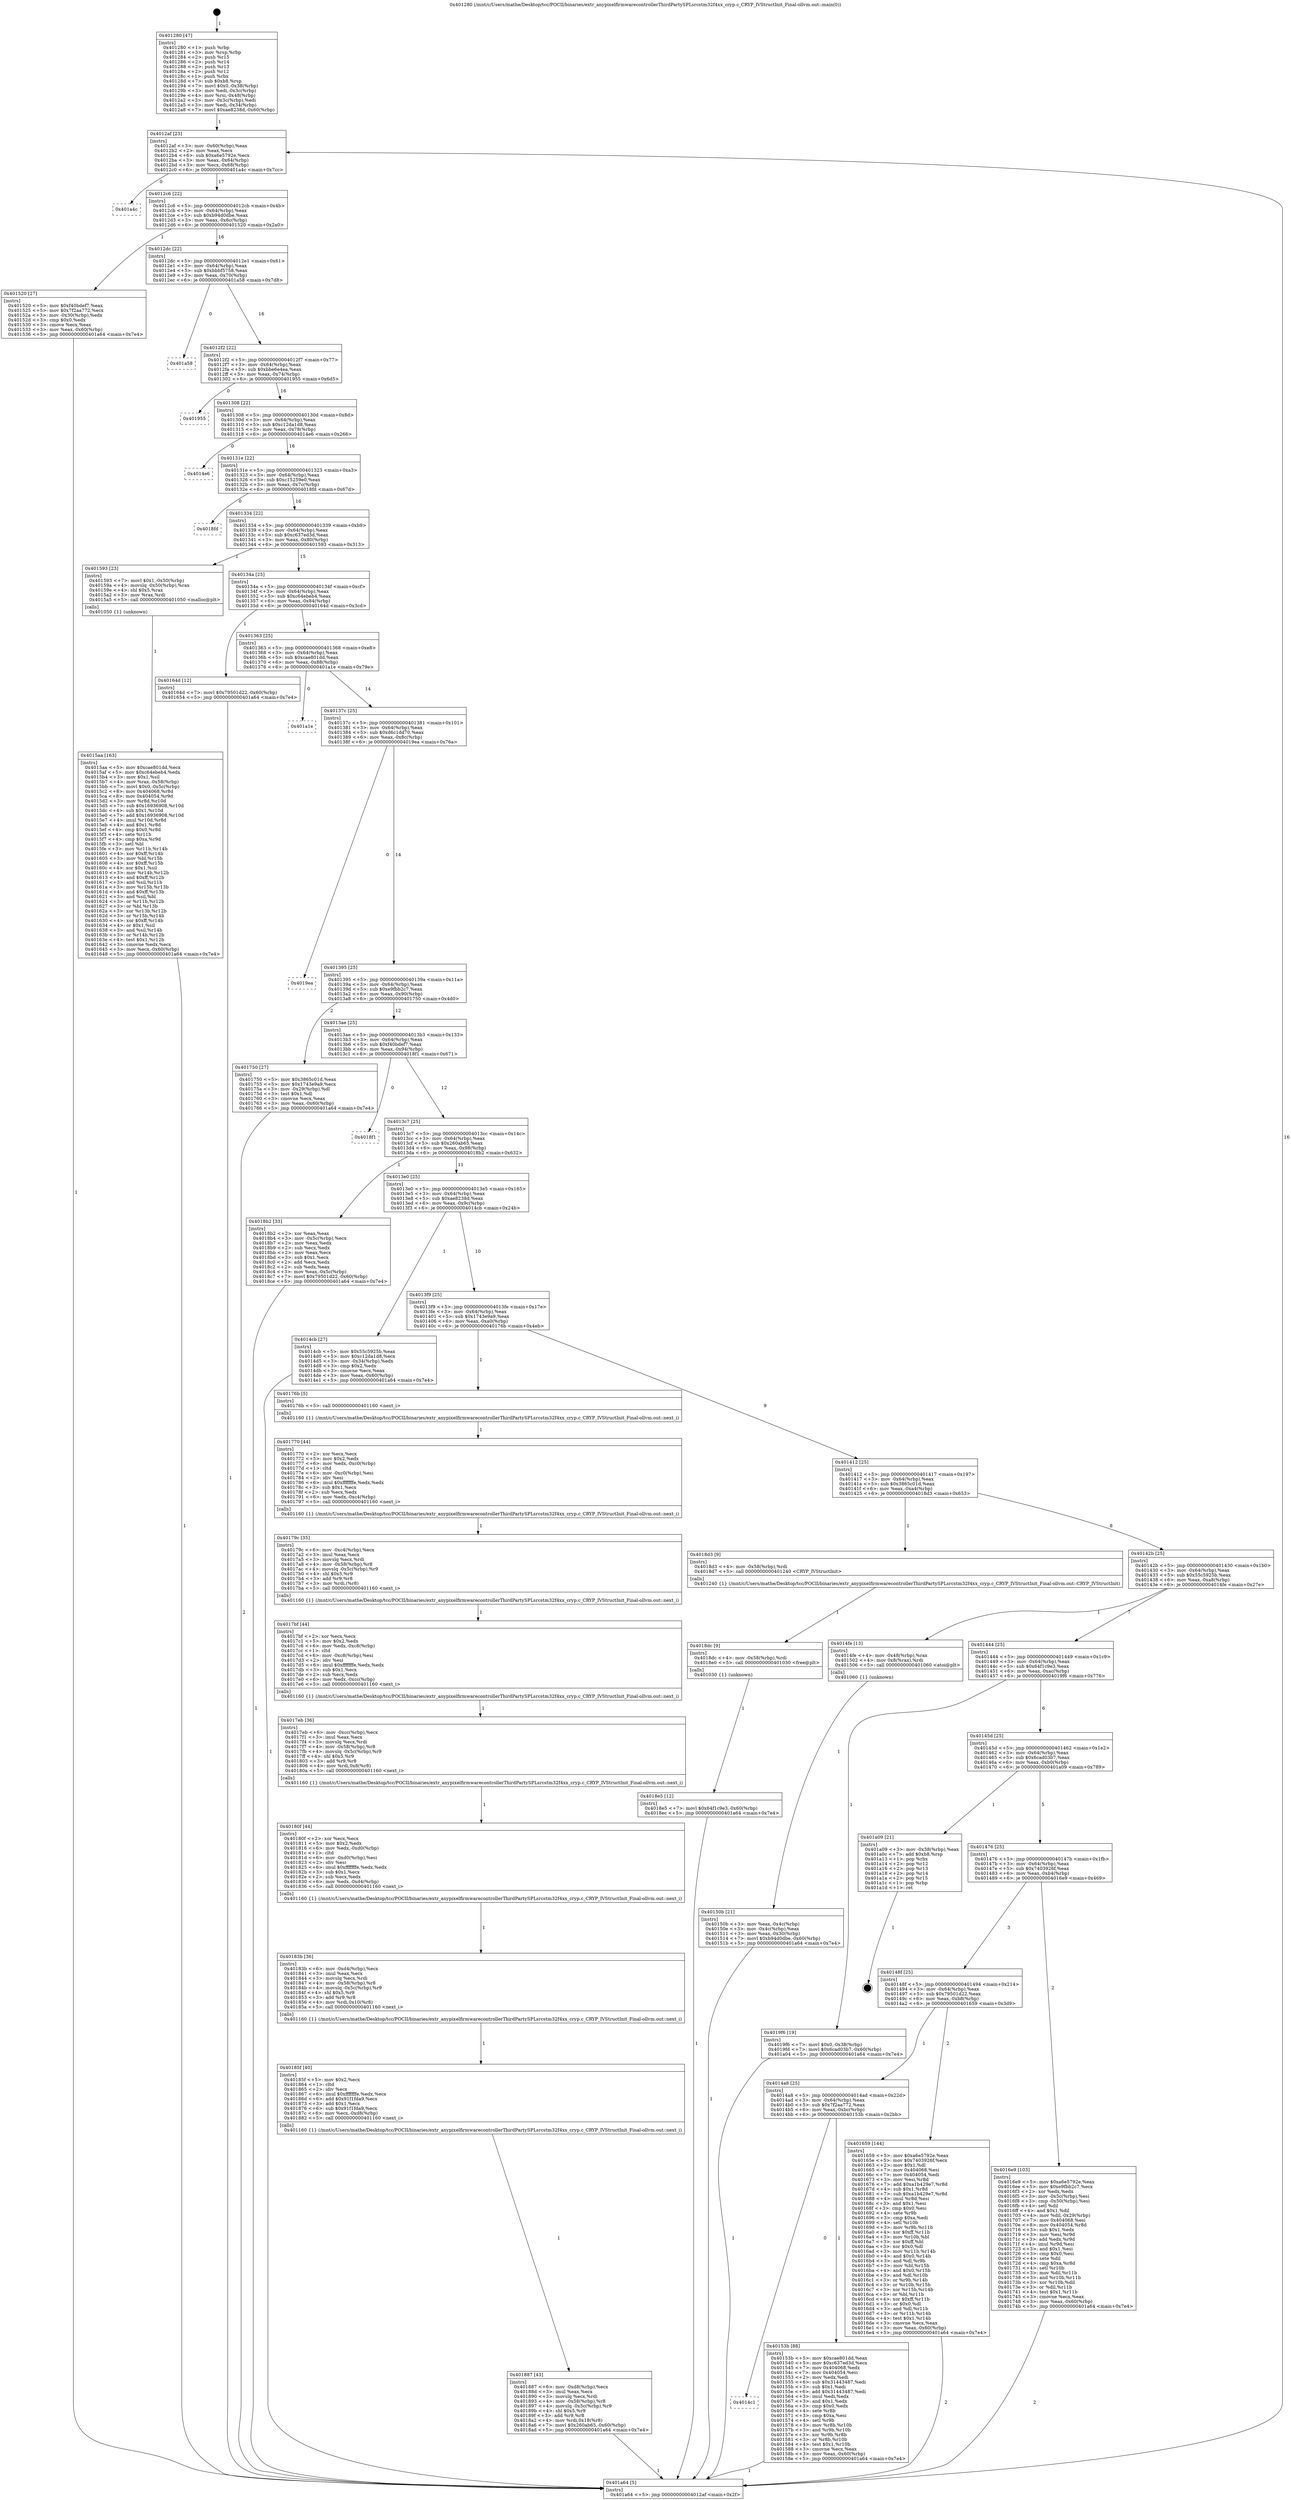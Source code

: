 digraph "0x401280" {
  label = "0x401280 (/mnt/c/Users/mathe/Desktop/tcc/POCII/binaries/extr_anypixelfirmwarecontrollerThirdPartySPLsrcstm32f4xx_cryp.c_CRYP_IVStructInit_Final-ollvm.out::main(0))"
  labelloc = "t"
  node[shape=record]

  Entry [label="",width=0.3,height=0.3,shape=circle,fillcolor=black,style=filled]
  "0x4012af" [label="{
     0x4012af [23]\l
     | [instrs]\l
     &nbsp;&nbsp;0x4012af \<+3\>: mov -0x60(%rbp),%eax\l
     &nbsp;&nbsp;0x4012b2 \<+2\>: mov %eax,%ecx\l
     &nbsp;&nbsp;0x4012b4 \<+6\>: sub $0xa6e5792e,%ecx\l
     &nbsp;&nbsp;0x4012ba \<+3\>: mov %eax,-0x64(%rbp)\l
     &nbsp;&nbsp;0x4012bd \<+3\>: mov %ecx,-0x68(%rbp)\l
     &nbsp;&nbsp;0x4012c0 \<+6\>: je 0000000000401a4c \<main+0x7cc\>\l
  }"]
  "0x401a4c" [label="{
     0x401a4c\l
  }", style=dashed]
  "0x4012c6" [label="{
     0x4012c6 [22]\l
     | [instrs]\l
     &nbsp;&nbsp;0x4012c6 \<+5\>: jmp 00000000004012cb \<main+0x4b\>\l
     &nbsp;&nbsp;0x4012cb \<+3\>: mov -0x64(%rbp),%eax\l
     &nbsp;&nbsp;0x4012ce \<+5\>: sub $0xb94d0dbe,%eax\l
     &nbsp;&nbsp;0x4012d3 \<+3\>: mov %eax,-0x6c(%rbp)\l
     &nbsp;&nbsp;0x4012d6 \<+6\>: je 0000000000401520 \<main+0x2a0\>\l
  }"]
  Exit [label="",width=0.3,height=0.3,shape=circle,fillcolor=black,style=filled,peripheries=2]
  "0x401520" [label="{
     0x401520 [27]\l
     | [instrs]\l
     &nbsp;&nbsp;0x401520 \<+5\>: mov $0xf40bdef7,%eax\l
     &nbsp;&nbsp;0x401525 \<+5\>: mov $0x7f2aa772,%ecx\l
     &nbsp;&nbsp;0x40152a \<+3\>: mov -0x30(%rbp),%edx\l
     &nbsp;&nbsp;0x40152d \<+3\>: cmp $0x0,%edx\l
     &nbsp;&nbsp;0x401530 \<+3\>: cmove %ecx,%eax\l
     &nbsp;&nbsp;0x401533 \<+3\>: mov %eax,-0x60(%rbp)\l
     &nbsp;&nbsp;0x401536 \<+5\>: jmp 0000000000401a64 \<main+0x7e4\>\l
  }"]
  "0x4012dc" [label="{
     0x4012dc [22]\l
     | [instrs]\l
     &nbsp;&nbsp;0x4012dc \<+5\>: jmp 00000000004012e1 \<main+0x61\>\l
     &nbsp;&nbsp;0x4012e1 \<+3\>: mov -0x64(%rbp),%eax\l
     &nbsp;&nbsp;0x4012e4 \<+5\>: sub $0xbbbf5758,%eax\l
     &nbsp;&nbsp;0x4012e9 \<+3\>: mov %eax,-0x70(%rbp)\l
     &nbsp;&nbsp;0x4012ec \<+6\>: je 0000000000401a58 \<main+0x7d8\>\l
  }"]
  "0x4018e5" [label="{
     0x4018e5 [12]\l
     | [instrs]\l
     &nbsp;&nbsp;0x4018e5 \<+7\>: movl $0x64f1c9e3,-0x60(%rbp)\l
     &nbsp;&nbsp;0x4018ec \<+5\>: jmp 0000000000401a64 \<main+0x7e4\>\l
  }"]
  "0x401a58" [label="{
     0x401a58\l
  }", style=dashed]
  "0x4012f2" [label="{
     0x4012f2 [22]\l
     | [instrs]\l
     &nbsp;&nbsp;0x4012f2 \<+5\>: jmp 00000000004012f7 \<main+0x77\>\l
     &nbsp;&nbsp;0x4012f7 \<+3\>: mov -0x64(%rbp),%eax\l
     &nbsp;&nbsp;0x4012fa \<+5\>: sub $0xbbe6e4ea,%eax\l
     &nbsp;&nbsp;0x4012ff \<+3\>: mov %eax,-0x74(%rbp)\l
     &nbsp;&nbsp;0x401302 \<+6\>: je 0000000000401955 \<main+0x6d5\>\l
  }"]
  "0x4018dc" [label="{
     0x4018dc [9]\l
     | [instrs]\l
     &nbsp;&nbsp;0x4018dc \<+4\>: mov -0x58(%rbp),%rdi\l
     &nbsp;&nbsp;0x4018e0 \<+5\>: call 0000000000401030 \<free@plt\>\l
     | [calls]\l
     &nbsp;&nbsp;0x401030 \{1\} (unknown)\l
  }"]
  "0x401955" [label="{
     0x401955\l
  }", style=dashed]
  "0x401308" [label="{
     0x401308 [22]\l
     | [instrs]\l
     &nbsp;&nbsp;0x401308 \<+5\>: jmp 000000000040130d \<main+0x8d\>\l
     &nbsp;&nbsp;0x40130d \<+3\>: mov -0x64(%rbp),%eax\l
     &nbsp;&nbsp;0x401310 \<+5\>: sub $0xc12da1d8,%eax\l
     &nbsp;&nbsp;0x401315 \<+3\>: mov %eax,-0x78(%rbp)\l
     &nbsp;&nbsp;0x401318 \<+6\>: je 00000000004014e6 \<main+0x266\>\l
  }"]
  "0x401887" [label="{
     0x401887 [43]\l
     | [instrs]\l
     &nbsp;&nbsp;0x401887 \<+6\>: mov -0xd8(%rbp),%ecx\l
     &nbsp;&nbsp;0x40188d \<+3\>: imul %eax,%ecx\l
     &nbsp;&nbsp;0x401890 \<+3\>: movslq %ecx,%rdi\l
     &nbsp;&nbsp;0x401893 \<+4\>: mov -0x58(%rbp),%r8\l
     &nbsp;&nbsp;0x401897 \<+4\>: movslq -0x5c(%rbp),%r9\l
     &nbsp;&nbsp;0x40189b \<+4\>: shl $0x5,%r9\l
     &nbsp;&nbsp;0x40189f \<+3\>: add %r9,%r8\l
     &nbsp;&nbsp;0x4018a2 \<+4\>: mov %rdi,0x18(%r8)\l
     &nbsp;&nbsp;0x4018a6 \<+7\>: movl $0x260ab65,-0x60(%rbp)\l
     &nbsp;&nbsp;0x4018ad \<+5\>: jmp 0000000000401a64 \<main+0x7e4\>\l
  }"]
  "0x4014e6" [label="{
     0x4014e6\l
  }", style=dashed]
  "0x40131e" [label="{
     0x40131e [22]\l
     | [instrs]\l
     &nbsp;&nbsp;0x40131e \<+5\>: jmp 0000000000401323 \<main+0xa3\>\l
     &nbsp;&nbsp;0x401323 \<+3\>: mov -0x64(%rbp),%eax\l
     &nbsp;&nbsp;0x401326 \<+5\>: sub $0xc15259e0,%eax\l
     &nbsp;&nbsp;0x40132b \<+3\>: mov %eax,-0x7c(%rbp)\l
     &nbsp;&nbsp;0x40132e \<+6\>: je 00000000004018fd \<main+0x67d\>\l
  }"]
  "0x40185f" [label="{
     0x40185f [40]\l
     | [instrs]\l
     &nbsp;&nbsp;0x40185f \<+5\>: mov $0x2,%ecx\l
     &nbsp;&nbsp;0x401864 \<+1\>: cltd\l
     &nbsp;&nbsp;0x401865 \<+2\>: idiv %ecx\l
     &nbsp;&nbsp;0x401867 \<+6\>: imul $0xfffffffe,%edx,%ecx\l
     &nbsp;&nbsp;0x40186d \<+6\>: add $0x91f1fda9,%ecx\l
     &nbsp;&nbsp;0x401873 \<+3\>: add $0x1,%ecx\l
     &nbsp;&nbsp;0x401876 \<+6\>: sub $0x91f1fda9,%ecx\l
     &nbsp;&nbsp;0x40187c \<+6\>: mov %ecx,-0xd8(%rbp)\l
     &nbsp;&nbsp;0x401882 \<+5\>: call 0000000000401160 \<next_i\>\l
     | [calls]\l
     &nbsp;&nbsp;0x401160 \{1\} (/mnt/c/Users/mathe/Desktop/tcc/POCII/binaries/extr_anypixelfirmwarecontrollerThirdPartySPLsrcstm32f4xx_cryp.c_CRYP_IVStructInit_Final-ollvm.out::next_i)\l
  }"]
  "0x4018fd" [label="{
     0x4018fd\l
  }", style=dashed]
  "0x401334" [label="{
     0x401334 [22]\l
     | [instrs]\l
     &nbsp;&nbsp;0x401334 \<+5\>: jmp 0000000000401339 \<main+0xb9\>\l
     &nbsp;&nbsp;0x401339 \<+3\>: mov -0x64(%rbp),%eax\l
     &nbsp;&nbsp;0x40133c \<+5\>: sub $0xc637ed3d,%eax\l
     &nbsp;&nbsp;0x401341 \<+3\>: mov %eax,-0x80(%rbp)\l
     &nbsp;&nbsp;0x401344 \<+6\>: je 0000000000401593 \<main+0x313\>\l
  }"]
  "0x40183b" [label="{
     0x40183b [36]\l
     | [instrs]\l
     &nbsp;&nbsp;0x40183b \<+6\>: mov -0xd4(%rbp),%ecx\l
     &nbsp;&nbsp;0x401841 \<+3\>: imul %eax,%ecx\l
     &nbsp;&nbsp;0x401844 \<+3\>: movslq %ecx,%rdi\l
     &nbsp;&nbsp;0x401847 \<+4\>: mov -0x58(%rbp),%r8\l
     &nbsp;&nbsp;0x40184b \<+4\>: movslq -0x5c(%rbp),%r9\l
     &nbsp;&nbsp;0x40184f \<+4\>: shl $0x5,%r9\l
     &nbsp;&nbsp;0x401853 \<+3\>: add %r9,%r8\l
     &nbsp;&nbsp;0x401856 \<+4\>: mov %rdi,0x10(%r8)\l
     &nbsp;&nbsp;0x40185a \<+5\>: call 0000000000401160 \<next_i\>\l
     | [calls]\l
     &nbsp;&nbsp;0x401160 \{1\} (/mnt/c/Users/mathe/Desktop/tcc/POCII/binaries/extr_anypixelfirmwarecontrollerThirdPartySPLsrcstm32f4xx_cryp.c_CRYP_IVStructInit_Final-ollvm.out::next_i)\l
  }"]
  "0x401593" [label="{
     0x401593 [23]\l
     | [instrs]\l
     &nbsp;&nbsp;0x401593 \<+7\>: movl $0x1,-0x50(%rbp)\l
     &nbsp;&nbsp;0x40159a \<+4\>: movslq -0x50(%rbp),%rax\l
     &nbsp;&nbsp;0x40159e \<+4\>: shl $0x5,%rax\l
     &nbsp;&nbsp;0x4015a2 \<+3\>: mov %rax,%rdi\l
     &nbsp;&nbsp;0x4015a5 \<+5\>: call 0000000000401050 \<malloc@plt\>\l
     | [calls]\l
     &nbsp;&nbsp;0x401050 \{1\} (unknown)\l
  }"]
  "0x40134a" [label="{
     0x40134a [25]\l
     | [instrs]\l
     &nbsp;&nbsp;0x40134a \<+5\>: jmp 000000000040134f \<main+0xcf\>\l
     &nbsp;&nbsp;0x40134f \<+3\>: mov -0x64(%rbp),%eax\l
     &nbsp;&nbsp;0x401352 \<+5\>: sub $0xc64ebeb4,%eax\l
     &nbsp;&nbsp;0x401357 \<+6\>: mov %eax,-0x84(%rbp)\l
     &nbsp;&nbsp;0x40135d \<+6\>: je 000000000040164d \<main+0x3cd\>\l
  }"]
  "0x40180f" [label="{
     0x40180f [44]\l
     | [instrs]\l
     &nbsp;&nbsp;0x40180f \<+2\>: xor %ecx,%ecx\l
     &nbsp;&nbsp;0x401811 \<+5\>: mov $0x2,%edx\l
     &nbsp;&nbsp;0x401816 \<+6\>: mov %edx,-0xd0(%rbp)\l
     &nbsp;&nbsp;0x40181c \<+1\>: cltd\l
     &nbsp;&nbsp;0x40181d \<+6\>: mov -0xd0(%rbp),%esi\l
     &nbsp;&nbsp;0x401823 \<+2\>: idiv %esi\l
     &nbsp;&nbsp;0x401825 \<+6\>: imul $0xfffffffe,%edx,%edx\l
     &nbsp;&nbsp;0x40182b \<+3\>: sub $0x1,%ecx\l
     &nbsp;&nbsp;0x40182e \<+2\>: sub %ecx,%edx\l
     &nbsp;&nbsp;0x401830 \<+6\>: mov %edx,-0xd4(%rbp)\l
     &nbsp;&nbsp;0x401836 \<+5\>: call 0000000000401160 \<next_i\>\l
     | [calls]\l
     &nbsp;&nbsp;0x401160 \{1\} (/mnt/c/Users/mathe/Desktop/tcc/POCII/binaries/extr_anypixelfirmwarecontrollerThirdPartySPLsrcstm32f4xx_cryp.c_CRYP_IVStructInit_Final-ollvm.out::next_i)\l
  }"]
  "0x40164d" [label="{
     0x40164d [12]\l
     | [instrs]\l
     &nbsp;&nbsp;0x40164d \<+7\>: movl $0x79501d22,-0x60(%rbp)\l
     &nbsp;&nbsp;0x401654 \<+5\>: jmp 0000000000401a64 \<main+0x7e4\>\l
  }"]
  "0x401363" [label="{
     0x401363 [25]\l
     | [instrs]\l
     &nbsp;&nbsp;0x401363 \<+5\>: jmp 0000000000401368 \<main+0xe8\>\l
     &nbsp;&nbsp;0x401368 \<+3\>: mov -0x64(%rbp),%eax\l
     &nbsp;&nbsp;0x40136b \<+5\>: sub $0xcae801dd,%eax\l
     &nbsp;&nbsp;0x401370 \<+6\>: mov %eax,-0x88(%rbp)\l
     &nbsp;&nbsp;0x401376 \<+6\>: je 0000000000401a1e \<main+0x79e\>\l
  }"]
  "0x4017eb" [label="{
     0x4017eb [36]\l
     | [instrs]\l
     &nbsp;&nbsp;0x4017eb \<+6\>: mov -0xcc(%rbp),%ecx\l
     &nbsp;&nbsp;0x4017f1 \<+3\>: imul %eax,%ecx\l
     &nbsp;&nbsp;0x4017f4 \<+3\>: movslq %ecx,%rdi\l
     &nbsp;&nbsp;0x4017f7 \<+4\>: mov -0x58(%rbp),%r8\l
     &nbsp;&nbsp;0x4017fb \<+4\>: movslq -0x5c(%rbp),%r9\l
     &nbsp;&nbsp;0x4017ff \<+4\>: shl $0x5,%r9\l
     &nbsp;&nbsp;0x401803 \<+3\>: add %r9,%r8\l
     &nbsp;&nbsp;0x401806 \<+4\>: mov %rdi,0x8(%r8)\l
     &nbsp;&nbsp;0x40180a \<+5\>: call 0000000000401160 \<next_i\>\l
     | [calls]\l
     &nbsp;&nbsp;0x401160 \{1\} (/mnt/c/Users/mathe/Desktop/tcc/POCII/binaries/extr_anypixelfirmwarecontrollerThirdPartySPLsrcstm32f4xx_cryp.c_CRYP_IVStructInit_Final-ollvm.out::next_i)\l
  }"]
  "0x401a1e" [label="{
     0x401a1e\l
  }", style=dashed]
  "0x40137c" [label="{
     0x40137c [25]\l
     | [instrs]\l
     &nbsp;&nbsp;0x40137c \<+5\>: jmp 0000000000401381 \<main+0x101\>\l
     &nbsp;&nbsp;0x401381 \<+3\>: mov -0x64(%rbp),%eax\l
     &nbsp;&nbsp;0x401384 \<+5\>: sub $0xd6c1dd70,%eax\l
     &nbsp;&nbsp;0x401389 \<+6\>: mov %eax,-0x8c(%rbp)\l
     &nbsp;&nbsp;0x40138f \<+6\>: je 00000000004019ea \<main+0x76a\>\l
  }"]
  "0x4017bf" [label="{
     0x4017bf [44]\l
     | [instrs]\l
     &nbsp;&nbsp;0x4017bf \<+2\>: xor %ecx,%ecx\l
     &nbsp;&nbsp;0x4017c1 \<+5\>: mov $0x2,%edx\l
     &nbsp;&nbsp;0x4017c6 \<+6\>: mov %edx,-0xc8(%rbp)\l
     &nbsp;&nbsp;0x4017cc \<+1\>: cltd\l
     &nbsp;&nbsp;0x4017cd \<+6\>: mov -0xc8(%rbp),%esi\l
     &nbsp;&nbsp;0x4017d3 \<+2\>: idiv %esi\l
     &nbsp;&nbsp;0x4017d5 \<+6\>: imul $0xfffffffe,%edx,%edx\l
     &nbsp;&nbsp;0x4017db \<+3\>: sub $0x1,%ecx\l
     &nbsp;&nbsp;0x4017de \<+2\>: sub %ecx,%edx\l
     &nbsp;&nbsp;0x4017e0 \<+6\>: mov %edx,-0xcc(%rbp)\l
     &nbsp;&nbsp;0x4017e6 \<+5\>: call 0000000000401160 \<next_i\>\l
     | [calls]\l
     &nbsp;&nbsp;0x401160 \{1\} (/mnt/c/Users/mathe/Desktop/tcc/POCII/binaries/extr_anypixelfirmwarecontrollerThirdPartySPLsrcstm32f4xx_cryp.c_CRYP_IVStructInit_Final-ollvm.out::next_i)\l
  }"]
  "0x4019ea" [label="{
     0x4019ea\l
  }", style=dashed]
  "0x401395" [label="{
     0x401395 [25]\l
     | [instrs]\l
     &nbsp;&nbsp;0x401395 \<+5\>: jmp 000000000040139a \<main+0x11a\>\l
     &nbsp;&nbsp;0x40139a \<+3\>: mov -0x64(%rbp),%eax\l
     &nbsp;&nbsp;0x40139d \<+5\>: sub $0xe9fbb2c7,%eax\l
     &nbsp;&nbsp;0x4013a2 \<+6\>: mov %eax,-0x90(%rbp)\l
     &nbsp;&nbsp;0x4013a8 \<+6\>: je 0000000000401750 \<main+0x4d0\>\l
  }"]
  "0x40179c" [label="{
     0x40179c [35]\l
     | [instrs]\l
     &nbsp;&nbsp;0x40179c \<+6\>: mov -0xc4(%rbp),%ecx\l
     &nbsp;&nbsp;0x4017a2 \<+3\>: imul %eax,%ecx\l
     &nbsp;&nbsp;0x4017a5 \<+3\>: movslq %ecx,%rdi\l
     &nbsp;&nbsp;0x4017a8 \<+4\>: mov -0x58(%rbp),%r8\l
     &nbsp;&nbsp;0x4017ac \<+4\>: movslq -0x5c(%rbp),%r9\l
     &nbsp;&nbsp;0x4017b0 \<+4\>: shl $0x5,%r9\l
     &nbsp;&nbsp;0x4017b4 \<+3\>: add %r9,%r8\l
     &nbsp;&nbsp;0x4017b7 \<+3\>: mov %rdi,(%r8)\l
     &nbsp;&nbsp;0x4017ba \<+5\>: call 0000000000401160 \<next_i\>\l
     | [calls]\l
     &nbsp;&nbsp;0x401160 \{1\} (/mnt/c/Users/mathe/Desktop/tcc/POCII/binaries/extr_anypixelfirmwarecontrollerThirdPartySPLsrcstm32f4xx_cryp.c_CRYP_IVStructInit_Final-ollvm.out::next_i)\l
  }"]
  "0x401750" [label="{
     0x401750 [27]\l
     | [instrs]\l
     &nbsp;&nbsp;0x401750 \<+5\>: mov $0x3865c01d,%eax\l
     &nbsp;&nbsp;0x401755 \<+5\>: mov $0x1743e9a9,%ecx\l
     &nbsp;&nbsp;0x40175a \<+3\>: mov -0x29(%rbp),%dl\l
     &nbsp;&nbsp;0x40175d \<+3\>: test $0x1,%dl\l
     &nbsp;&nbsp;0x401760 \<+3\>: cmovne %ecx,%eax\l
     &nbsp;&nbsp;0x401763 \<+3\>: mov %eax,-0x60(%rbp)\l
     &nbsp;&nbsp;0x401766 \<+5\>: jmp 0000000000401a64 \<main+0x7e4\>\l
  }"]
  "0x4013ae" [label="{
     0x4013ae [25]\l
     | [instrs]\l
     &nbsp;&nbsp;0x4013ae \<+5\>: jmp 00000000004013b3 \<main+0x133\>\l
     &nbsp;&nbsp;0x4013b3 \<+3\>: mov -0x64(%rbp),%eax\l
     &nbsp;&nbsp;0x4013b6 \<+5\>: sub $0xf40bdef7,%eax\l
     &nbsp;&nbsp;0x4013bb \<+6\>: mov %eax,-0x94(%rbp)\l
     &nbsp;&nbsp;0x4013c1 \<+6\>: je 00000000004018f1 \<main+0x671\>\l
  }"]
  "0x401770" [label="{
     0x401770 [44]\l
     | [instrs]\l
     &nbsp;&nbsp;0x401770 \<+2\>: xor %ecx,%ecx\l
     &nbsp;&nbsp;0x401772 \<+5\>: mov $0x2,%edx\l
     &nbsp;&nbsp;0x401777 \<+6\>: mov %edx,-0xc0(%rbp)\l
     &nbsp;&nbsp;0x40177d \<+1\>: cltd\l
     &nbsp;&nbsp;0x40177e \<+6\>: mov -0xc0(%rbp),%esi\l
     &nbsp;&nbsp;0x401784 \<+2\>: idiv %esi\l
     &nbsp;&nbsp;0x401786 \<+6\>: imul $0xfffffffe,%edx,%edx\l
     &nbsp;&nbsp;0x40178c \<+3\>: sub $0x1,%ecx\l
     &nbsp;&nbsp;0x40178f \<+2\>: sub %ecx,%edx\l
     &nbsp;&nbsp;0x401791 \<+6\>: mov %edx,-0xc4(%rbp)\l
     &nbsp;&nbsp;0x401797 \<+5\>: call 0000000000401160 \<next_i\>\l
     | [calls]\l
     &nbsp;&nbsp;0x401160 \{1\} (/mnt/c/Users/mathe/Desktop/tcc/POCII/binaries/extr_anypixelfirmwarecontrollerThirdPartySPLsrcstm32f4xx_cryp.c_CRYP_IVStructInit_Final-ollvm.out::next_i)\l
  }"]
  "0x4018f1" [label="{
     0x4018f1\l
  }", style=dashed]
  "0x4013c7" [label="{
     0x4013c7 [25]\l
     | [instrs]\l
     &nbsp;&nbsp;0x4013c7 \<+5\>: jmp 00000000004013cc \<main+0x14c\>\l
     &nbsp;&nbsp;0x4013cc \<+3\>: mov -0x64(%rbp),%eax\l
     &nbsp;&nbsp;0x4013cf \<+5\>: sub $0x260ab65,%eax\l
     &nbsp;&nbsp;0x4013d4 \<+6\>: mov %eax,-0x98(%rbp)\l
     &nbsp;&nbsp;0x4013da \<+6\>: je 00000000004018b2 \<main+0x632\>\l
  }"]
  "0x4015aa" [label="{
     0x4015aa [163]\l
     | [instrs]\l
     &nbsp;&nbsp;0x4015aa \<+5\>: mov $0xcae801dd,%ecx\l
     &nbsp;&nbsp;0x4015af \<+5\>: mov $0xc64ebeb4,%edx\l
     &nbsp;&nbsp;0x4015b4 \<+3\>: mov $0x1,%sil\l
     &nbsp;&nbsp;0x4015b7 \<+4\>: mov %rax,-0x58(%rbp)\l
     &nbsp;&nbsp;0x4015bb \<+7\>: movl $0x0,-0x5c(%rbp)\l
     &nbsp;&nbsp;0x4015c2 \<+8\>: mov 0x404068,%r8d\l
     &nbsp;&nbsp;0x4015ca \<+8\>: mov 0x404054,%r9d\l
     &nbsp;&nbsp;0x4015d2 \<+3\>: mov %r8d,%r10d\l
     &nbsp;&nbsp;0x4015d5 \<+7\>: sub $0x16936908,%r10d\l
     &nbsp;&nbsp;0x4015dc \<+4\>: sub $0x1,%r10d\l
     &nbsp;&nbsp;0x4015e0 \<+7\>: add $0x16936908,%r10d\l
     &nbsp;&nbsp;0x4015e7 \<+4\>: imul %r10d,%r8d\l
     &nbsp;&nbsp;0x4015eb \<+4\>: and $0x1,%r8d\l
     &nbsp;&nbsp;0x4015ef \<+4\>: cmp $0x0,%r8d\l
     &nbsp;&nbsp;0x4015f3 \<+4\>: sete %r11b\l
     &nbsp;&nbsp;0x4015f7 \<+4\>: cmp $0xa,%r9d\l
     &nbsp;&nbsp;0x4015fb \<+3\>: setl %bl\l
     &nbsp;&nbsp;0x4015fe \<+3\>: mov %r11b,%r14b\l
     &nbsp;&nbsp;0x401601 \<+4\>: xor $0xff,%r14b\l
     &nbsp;&nbsp;0x401605 \<+3\>: mov %bl,%r15b\l
     &nbsp;&nbsp;0x401608 \<+4\>: xor $0xff,%r15b\l
     &nbsp;&nbsp;0x40160c \<+4\>: xor $0x1,%sil\l
     &nbsp;&nbsp;0x401610 \<+3\>: mov %r14b,%r12b\l
     &nbsp;&nbsp;0x401613 \<+4\>: and $0xff,%r12b\l
     &nbsp;&nbsp;0x401617 \<+3\>: and %sil,%r11b\l
     &nbsp;&nbsp;0x40161a \<+3\>: mov %r15b,%r13b\l
     &nbsp;&nbsp;0x40161d \<+4\>: and $0xff,%r13b\l
     &nbsp;&nbsp;0x401621 \<+3\>: and %sil,%bl\l
     &nbsp;&nbsp;0x401624 \<+3\>: or %r11b,%r12b\l
     &nbsp;&nbsp;0x401627 \<+3\>: or %bl,%r13b\l
     &nbsp;&nbsp;0x40162a \<+3\>: xor %r13b,%r12b\l
     &nbsp;&nbsp;0x40162d \<+3\>: or %r15b,%r14b\l
     &nbsp;&nbsp;0x401630 \<+4\>: xor $0xff,%r14b\l
     &nbsp;&nbsp;0x401634 \<+4\>: or $0x1,%sil\l
     &nbsp;&nbsp;0x401638 \<+3\>: and %sil,%r14b\l
     &nbsp;&nbsp;0x40163b \<+3\>: or %r14b,%r12b\l
     &nbsp;&nbsp;0x40163e \<+4\>: test $0x1,%r12b\l
     &nbsp;&nbsp;0x401642 \<+3\>: cmovne %edx,%ecx\l
     &nbsp;&nbsp;0x401645 \<+3\>: mov %ecx,-0x60(%rbp)\l
     &nbsp;&nbsp;0x401648 \<+5\>: jmp 0000000000401a64 \<main+0x7e4\>\l
  }"]
  "0x4018b2" [label="{
     0x4018b2 [33]\l
     | [instrs]\l
     &nbsp;&nbsp;0x4018b2 \<+2\>: xor %eax,%eax\l
     &nbsp;&nbsp;0x4018b4 \<+3\>: mov -0x5c(%rbp),%ecx\l
     &nbsp;&nbsp;0x4018b7 \<+2\>: mov %eax,%edx\l
     &nbsp;&nbsp;0x4018b9 \<+2\>: sub %ecx,%edx\l
     &nbsp;&nbsp;0x4018bb \<+2\>: mov %eax,%ecx\l
     &nbsp;&nbsp;0x4018bd \<+3\>: sub $0x1,%ecx\l
     &nbsp;&nbsp;0x4018c0 \<+2\>: add %ecx,%edx\l
     &nbsp;&nbsp;0x4018c2 \<+2\>: sub %edx,%eax\l
     &nbsp;&nbsp;0x4018c4 \<+3\>: mov %eax,-0x5c(%rbp)\l
     &nbsp;&nbsp;0x4018c7 \<+7\>: movl $0x79501d22,-0x60(%rbp)\l
     &nbsp;&nbsp;0x4018ce \<+5\>: jmp 0000000000401a64 \<main+0x7e4\>\l
  }"]
  "0x4013e0" [label="{
     0x4013e0 [25]\l
     | [instrs]\l
     &nbsp;&nbsp;0x4013e0 \<+5\>: jmp 00000000004013e5 \<main+0x165\>\l
     &nbsp;&nbsp;0x4013e5 \<+3\>: mov -0x64(%rbp),%eax\l
     &nbsp;&nbsp;0x4013e8 \<+5\>: sub $0xae8238d,%eax\l
     &nbsp;&nbsp;0x4013ed \<+6\>: mov %eax,-0x9c(%rbp)\l
     &nbsp;&nbsp;0x4013f3 \<+6\>: je 00000000004014cb \<main+0x24b\>\l
  }"]
  "0x4014c1" [label="{
     0x4014c1\l
  }", style=dashed]
  "0x4014cb" [label="{
     0x4014cb [27]\l
     | [instrs]\l
     &nbsp;&nbsp;0x4014cb \<+5\>: mov $0x55c5925b,%eax\l
     &nbsp;&nbsp;0x4014d0 \<+5\>: mov $0xc12da1d8,%ecx\l
     &nbsp;&nbsp;0x4014d5 \<+3\>: mov -0x34(%rbp),%edx\l
     &nbsp;&nbsp;0x4014d8 \<+3\>: cmp $0x2,%edx\l
     &nbsp;&nbsp;0x4014db \<+3\>: cmovne %ecx,%eax\l
     &nbsp;&nbsp;0x4014de \<+3\>: mov %eax,-0x60(%rbp)\l
     &nbsp;&nbsp;0x4014e1 \<+5\>: jmp 0000000000401a64 \<main+0x7e4\>\l
  }"]
  "0x4013f9" [label="{
     0x4013f9 [25]\l
     | [instrs]\l
     &nbsp;&nbsp;0x4013f9 \<+5\>: jmp 00000000004013fe \<main+0x17e\>\l
     &nbsp;&nbsp;0x4013fe \<+3\>: mov -0x64(%rbp),%eax\l
     &nbsp;&nbsp;0x401401 \<+5\>: sub $0x1743e9a9,%eax\l
     &nbsp;&nbsp;0x401406 \<+6\>: mov %eax,-0xa0(%rbp)\l
     &nbsp;&nbsp;0x40140c \<+6\>: je 000000000040176b \<main+0x4eb\>\l
  }"]
  "0x401a64" [label="{
     0x401a64 [5]\l
     | [instrs]\l
     &nbsp;&nbsp;0x401a64 \<+5\>: jmp 00000000004012af \<main+0x2f\>\l
  }"]
  "0x401280" [label="{
     0x401280 [47]\l
     | [instrs]\l
     &nbsp;&nbsp;0x401280 \<+1\>: push %rbp\l
     &nbsp;&nbsp;0x401281 \<+3\>: mov %rsp,%rbp\l
     &nbsp;&nbsp;0x401284 \<+2\>: push %r15\l
     &nbsp;&nbsp;0x401286 \<+2\>: push %r14\l
     &nbsp;&nbsp;0x401288 \<+2\>: push %r13\l
     &nbsp;&nbsp;0x40128a \<+2\>: push %r12\l
     &nbsp;&nbsp;0x40128c \<+1\>: push %rbx\l
     &nbsp;&nbsp;0x40128d \<+7\>: sub $0xb8,%rsp\l
     &nbsp;&nbsp;0x401294 \<+7\>: movl $0x0,-0x38(%rbp)\l
     &nbsp;&nbsp;0x40129b \<+3\>: mov %edi,-0x3c(%rbp)\l
     &nbsp;&nbsp;0x40129e \<+4\>: mov %rsi,-0x48(%rbp)\l
     &nbsp;&nbsp;0x4012a2 \<+3\>: mov -0x3c(%rbp),%edi\l
     &nbsp;&nbsp;0x4012a5 \<+3\>: mov %edi,-0x34(%rbp)\l
     &nbsp;&nbsp;0x4012a8 \<+7\>: movl $0xae8238d,-0x60(%rbp)\l
  }"]
  "0x40153b" [label="{
     0x40153b [88]\l
     | [instrs]\l
     &nbsp;&nbsp;0x40153b \<+5\>: mov $0xcae801dd,%eax\l
     &nbsp;&nbsp;0x401540 \<+5\>: mov $0xc637ed3d,%ecx\l
     &nbsp;&nbsp;0x401545 \<+7\>: mov 0x404068,%edx\l
     &nbsp;&nbsp;0x40154c \<+7\>: mov 0x404054,%esi\l
     &nbsp;&nbsp;0x401553 \<+2\>: mov %edx,%edi\l
     &nbsp;&nbsp;0x401555 \<+6\>: sub $0x31443487,%edi\l
     &nbsp;&nbsp;0x40155b \<+3\>: sub $0x1,%edi\l
     &nbsp;&nbsp;0x40155e \<+6\>: add $0x31443487,%edi\l
     &nbsp;&nbsp;0x401564 \<+3\>: imul %edi,%edx\l
     &nbsp;&nbsp;0x401567 \<+3\>: and $0x1,%edx\l
     &nbsp;&nbsp;0x40156a \<+3\>: cmp $0x0,%edx\l
     &nbsp;&nbsp;0x40156d \<+4\>: sete %r8b\l
     &nbsp;&nbsp;0x401571 \<+3\>: cmp $0xa,%esi\l
     &nbsp;&nbsp;0x401574 \<+4\>: setl %r9b\l
     &nbsp;&nbsp;0x401578 \<+3\>: mov %r8b,%r10b\l
     &nbsp;&nbsp;0x40157b \<+3\>: and %r9b,%r10b\l
     &nbsp;&nbsp;0x40157e \<+3\>: xor %r9b,%r8b\l
     &nbsp;&nbsp;0x401581 \<+3\>: or %r8b,%r10b\l
     &nbsp;&nbsp;0x401584 \<+4\>: test $0x1,%r10b\l
     &nbsp;&nbsp;0x401588 \<+3\>: cmovne %ecx,%eax\l
     &nbsp;&nbsp;0x40158b \<+3\>: mov %eax,-0x60(%rbp)\l
     &nbsp;&nbsp;0x40158e \<+5\>: jmp 0000000000401a64 \<main+0x7e4\>\l
  }"]
  "0x40176b" [label="{
     0x40176b [5]\l
     | [instrs]\l
     &nbsp;&nbsp;0x40176b \<+5\>: call 0000000000401160 \<next_i\>\l
     | [calls]\l
     &nbsp;&nbsp;0x401160 \{1\} (/mnt/c/Users/mathe/Desktop/tcc/POCII/binaries/extr_anypixelfirmwarecontrollerThirdPartySPLsrcstm32f4xx_cryp.c_CRYP_IVStructInit_Final-ollvm.out::next_i)\l
  }"]
  "0x401412" [label="{
     0x401412 [25]\l
     | [instrs]\l
     &nbsp;&nbsp;0x401412 \<+5\>: jmp 0000000000401417 \<main+0x197\>\l
     &nbsp;&nbsp;0x401417 \<+3\>: mov -0x64(%rbp),%eax\l
     &nbsp;&nbsp;0x40141a \<+5\>: sub $0x3865c01d,%eax\l
     &nbsp;&nbsp;0x40141f \<+6\>: mov %eax,-0xa4(%rbp)\l
     &nbsp;&nbsp;0x401425 \<+6\>: je 00000000004018d3 \<main+0x653\>\l
  }"]
  "0x4014a8" [label="{
     0x4014a8 [25]\l
     | [instrs]\l
     &nbsp;&nbsp;0x4014a8 \<+5\>: jmp 00000000004014ad \<main+0x22d\>\l
     &nbsp;&nbsp;0x4014ad \<+3\>: mov -0x64(%rbp),%eax\l
     &nbsp;&nbsp;0x4014b0 \<+5\>: sub $0x7f2aa772,%eax\l
     &nbsp;&nbsp;0x4014b5 \<+6\>: mov %eax,-0xbc(%rbp)\l
     &nbsp;&nbsp;0x4014bb \<+6\>: je 000000000040153b \<main+0x2bb\>\l
  }"]
  "0x4018d3" [label="{
     0x4018d3 [9]\l
     | [instrs]\l
     &nbsp;&nbsp;0x4018d3 \<+4\>: mov -0x58(%rbp),%rdi\l
     &nbsp;&nbsp;0x4018d7 \<+5\>: call 0000000000401240 \<CRYP_IVStructInit\>\l
     | [calls]\l
     &nbsp;&nbsp;0x401240 \{1\} (/mnt/c/Users/mathe/Desktop/tcc/POCII/binaries/extr_anypixelfirmwarecontrollerThirdPartySPLsrcstm32f4xx_cryp.c_CRYP_IVStructInit_Final-ollvm.out::CRYP_IVStructInit)\l
  }"]
  "0x40142b" [label="{
     0x40142b [25]\l
     | [instrs]\l
     &nbsp;&nbsp;0x40142b \<+5\>: jmp 0000000000401430 \<main+0x1b0\>\l
     &nbsp;&nbsp;0x401430 \<+3\>: mov -0x64(%rbp),%eax\l
     &nbsp;&nbsp;0x401433 \<+5\>: sub $0x55c5925b,%eax\l
     &nbsp;&nbsp;0x401438 \<+6\>: mov %eax,-0xa8(%rbp)\l
     &nbsp;&nbsp;0x40143e \<+6\>: je 00000000004014fe \<main+0x27e\>\l
  }"]
  "0x401659" [label="{
     0x401659 [144]\l
     | [instrs]\l
     &nbsp;&nbsp;0x401659 \<+5\>: mov $0xa6e5792e,%eax\l
     &nbsp;&nbsp;0x40165e \<+5\>: mov $0x7403926f,%ecx\l
     &nbsp;&nbsp;0x401663 \<+2\>: mov $0x1,%dl\l
     &nbsp;&nbsp;0x401665 \<+7\>: mov 0x404068,%esi\l
     &nbsp;&nbsp;0x40166c \<+7\>: mov 0x404054,%edi\l
     &nbsp;&nbsp;0x401673 \<+3\>: mov %esi,%r8d\l
     &nbsp;&nbsp;0x401676 \<+7\>: add $0xa1b429e7,%r8d\l
     &nbsp;&nbsp;0x40167d \<+4\>: sub $0x1,%r8d\l
     &nbsp;&nbsp;0x401681 \<+7\>: sub $0xa1b429e7,%r8d\l
     &nbsp;&nbsp;0x401688 \<+4\>: imul %r8d,%esi\l
     &nbsp;&nbsp;0x40168c \<+3\>: and $0x1,%esi\l
     &nbsp;&nbsp;0x40168f \<+3\>: cmp $0x0,%esi\l
     &nbsp;&nbsp;0x401692 \<+4\>: sete %r9b\l
     &nbsp;&nbsp;0x401696 \<+3\>: cmp $0xa,%edi\l
     &nbsp;&nbsp;0x401699 \<+4\>: setl %r10b\l
     &nbsp;&nbsp;0x40169d \<+3\>: mov %r9b,%r11b\l
     &nbsp;&nbsp;0x4016a0 \<+4\>: xor $0xff,%r11b\l
     &nbsp;&nbsp;0x4016a4 \<+3\>: mov %r10b,%bl\l
     &nbsp;&nbsp;0x4016a7 \<+3\>: xor $0xff,%bl\l
     &nbsp;&nbsp;0x4016aa \<+3\>: xor $0x0,%dl\l
     &nbsp;&nbsp;0x4016ad \<+3\>: mov %r11b,%r14b\l
     &nbsp;&nbsp;0x4016b0 \<+4\>: and $0x0,%r14b\l
     &nbsp;&nbsp;0x4016b4 \<+3\>: and %dl,%r9b\l
     &nbsp;&nbsp;0x4016b7 \<+3\>: mov %bl,%r15b\l
     &nbsp;&nbsp;0x4016ba \<+4\>: and $0x0,%r15b\l
     &nbsp;&nbsp;0x4016be \<+3\>: and %dl,%r10b\l
     &nbsp;&nbsp;0x4016c1 \<+3\>: or %r9b,%r14b\l
     &nbsp;&nbsp;0x4016c4 \<+3\>: or %r10b,%r15b\l
     &nbsp;&nbsp;0x4016c7 \<+3\>: xor %r15b,%r14b\l
     &nbsp;&nbsp;0x4016ca \<+3\>: or %bl,%r11b\l
     &nbsp;&nbsp;0x4016cd \<+4\>: xor $0xff,%r11b\l
     &nbsp;&nbsp;0x4016d1 \<+3\>: or $0x0,%dl\l
     &nbsp;&nbsp;0x4016d4 \<+3\>: and %dl,%r11b\l
     &nbsp;&nbsp;0x4016d7 \<+3\>: or %r11b,%r14b\l
     &nbsp;&nbsp;0x4016da \<+4\>: test $0x1,%r14b\l
     &nbsp;&nbsp;0x4016de \<+3\>: cmovne %ecx,%eax\l
     &nbsp;&nbsp;0x4016e1 \<+3\>: mov %eax,-0x60(%rbp)\l
     &nbsp;&nbsp;0x4016e4 \<+5\>: jmp 0000000000401a64 \<main+0x7e4\>\l
  }"]
  "0x4014fe" [label="{
     0x4014fe [13]\l
     | [instrs]\l
     &nbsp;&nbsp;0x4014fe \<+4\>: mov -0x48(%rbp),%rax\l
     &nbsp;&nbsp;0x401502 \<+4\>: mov 0x8(%rax),%rdi\l
     &nbsp;&nbsp;0x401506 \<+5\>: call 0000000000401060 \<atoi@plt\>\l
     | [calls]\l
     &nbsp;&nbsp;0x401060 \{1\} (unknown)\l
  }"]
  "0x401444" [label="{
     0x401444 [25]\l
     | [instrs]\l
     &nbsp;&nbsp;0x401444 \<+5\>: jmp 0000000000401449 \<main+0x1c9\>\l
     &nbsp;&nbsp;0x401449 \<+3\>: mov -0x64(%rbp),%eax\l
     &nbsp;&nbsp;0x40144c \<+5\>: sub $0x64f1c9e3,%eax\l
     &nbsp;&nbsp;0x401451 \<+6\>: mov %eax,-0xac(%rbp)\l
     &nbsp;&nbsp;0x401457 \<+6\>: je 00000000004019f6 \<main+0x776\>\l
  }"]
  "0x40150b" [label="{
     0x40150b [21]\l
     | [instrs]\l
     &nbsp;&nbsp;0x40150b \<+3\>: mov %eax,-0x4c(%rbp)\l
     &nbsp;&nbsp;0x40150e \<+3\>: mov -0x4c(%rbp),%eax\l
     &nbsp;&nbsp;0x401511 \<+3\>: mov %eax,-0x30(%rbp)\l
     &nbsp;&nbsp;0x401514 \<+7\>: movl $0xb94d0dbe,-0x60(%rbp)\l
     &nbsp;&nbsp;0x40151b \<+5\>: jmp 0000000000401a64 \<main+0x7e4\>\l
  }"]
  "0x40148f" [label="{
     0x40148f [25]\l
     | [instrs]\l
     &nbsp;&nbsp;0x40148f \<+5\>: jmp 0000000000401494 \<main+0x214\>\l
     &nbsp;&nbsp;0x401494 \<+3\>: mov -0x64(%rbp),%eax\l
     &nbsp;&nbsp;0x401497 \<+5\>: sub $0x79501d22,%eax\l
     &nbsp;&nbsp;0x40149c \<+6\>: mov %eax,-0xb8(%rbp)\l
     &nbsp;&nbsp;0x4014a2 \<+6\>: je 0000000000401659 \<main+0x3d9\>\l
  }"]
  "0x4019f6" [label="{
     0x4019f6 [19]\l
     | [instrs]\l
     &nbsp;&nbsp;0x4019f6 \<+7\>: movl $0x0,-0x38(%rbp)\l
     &nbsp;&nbsp;0x4019fd \<+7\>: movl $0x6cad03b7,-0x60(%rbp)\l
     &nbsp;&nbsp;0x401a04 \<+5\>: jmp 0000000000401a64 \<main+0x7e4\>\l
  }"]
  "0x40145d" [label="{
     0x40145d [25]\l
     | [instrs]\l
     &nbsp;&nbsp;0x40145d \<+5\>: jmp 0000000000401462 \<main+0x1e2\>\l
     &nbsp;&nbsp;0x401462 \<+3\>: mov -0x64(%rbp),%eax\l
     &nbsp;&nbsp;0x401465 \<+5\>: sub $0x6cad03b7,%eax\l
     &nbsp;&nbsp;0x40146a \<+6\>: mov %eax,-0xb0(%rbp)\l
     &nbsp;&nbsp;0x401470 \<+6\>: je 0000000000401a09 \<main+0x789\>\l
  }"]
  "0x4016e9" [label="{
     0x4016e9 [103]\l
     | [instrs]\l
     &nbsp;&nbsp;0x4016e9 \<+5\>: mov $0xa6e5792e,%eax\l
     &nbsp;&nbsp;0x4016ee \<+5\>: mov $0xe9fbb2c7,%ecx\l
     &nbsp;&nbsp;0x4016f3 \<+2\>: xor %edx,%edx\l
     &nbsp;&nbsp;0x4016f5 \<+3\>: mov -0x5c(%rbp),%esi\l
     &nbsp;&nbsp;0x4016f8 \<+3\>: cmp -0x50(%rbp),%esi\l
     &nbsp;&nbsp;0x4016fb \<+4\>: setl %dil\l
     &nbsp;&nbsp;0x4016ff \<+4\>: and $0x1,%dil\l
     &nbsp;&nbsp;0x401703 \<+4\>: mov %dil,-0x29(%rbp)\l
     &nbsp;&nbsp;0x401707 \<+7\>: mov 0x404068,%esi\l
     &nbsp;&nbsp;0x40170e \<+8\>: mov 0x404054,%r8d\l
     &nbsp;&nbsp;0x401716 \<+3\>: sub $0x1,%edx\l
     &nbsp;&nbsp;0x401719 \<+3\>: mov %esi,%r9d\l
     &nbsp;&nbsp;0x40171c \<+3\>: add %edx,%r9d\l
     &nbsp;&nbsp;0x40171f \<+4\>: imul %r9d,%esi\l
     &nbsp;&nbsp;0x401723 \<+3\>: and $0x1,%esi\l
     &nbsp;&nbsp;0x401726 \<+3\>: cmp $0x0,%esi\l
     &nbsp;&nbsp;0x401729 \<+4\>: sete %dil\l
     &nbsp;&nbsp;0x40172d \<+4\>: cmp $0xa,%r8d\l
     &nbsp;&nbsp;0x401731 \<+4\>: setl %r10b\l
     &nbsp;&nbsp;0x401735 \<+3\>: mov %dil,%r11b\l
     &nbsp;&nbsp;0x401738 \<+3\>: and %r10b,%r11b\l
     &nbsp;&nbsp;0x40173b \<+3\>: xor %r10b,%dil\l
     &nbsp;&nbsp;0x40173e \<+3\>: or %dil,%r11b\l
     &nbsp;&nbsp;0x401741 \<+4\>: test $0x1,%r11b\l
     &nbsp;&nbsp;0x401745 \<+3\>: cmovne %ecx,%eax\l
     &nbsp;&nbsp;0x401748 \<+3\>: mov %eax,-0x60(%rbp)\l
     &nbsp;&nbsp;0x40174b \<+5\>: jmp 0000000000401a64 \<main+0x7e4\>\l
  }"]
  "0x401a09" [label="{
     0x401a09 [21]\l
     | [instrs]\l
     &nbsp;&nbsp;0x401a09 \<+3\>: mov -0x38(%rbp),%eax\l
     &nbsp;&nbsp;0x401a0c \<+7\>: add $0xb8,%rsp\l
     &nbsp;&nbsp;0x401a13 \<+1\>: pop %rbx\l
     &nbsp;&nbsp;0x401a14 \<+2\>: pop %r12\l
     &nbsp;&nbsp;0x401a16 \<+2\>: pop %r13\l
     &nbsp;&nbsp;0x401a18 \<+2\>: pop %r14\l
     &nbsp;&nbsp;0x401a1a \<+2\>: pop %r15\l
     &nbsp;&nbsp;0x401a1c \<+1\>: pop %rbp\l
     &nbsp;&nbsp;0x401a1d \<+1\>: ret\l
  }"]
  "0x401476" [label="{
     0x401476 [25]\l
     | [instrs]\l
     &nbsp;&nbsp;0x401476 \<+5\>: jmp 000000000040147b \<main+0x1fb\>\l
     &nbsp;&nbsp;0x40147b \<+3\>: mov -0x64(%rbp),%eax\l
     &nbsp;&nbsp;0x40147e \<+5\>: sub $0x7403926f,%eax\l
     &nbsp;&nbsp;0x401483 \<+6\>: mov %eax,-0xb4(%rbp)\l
     &nbsp;&nbsp;0x401489 \<+6\>: je 00000000004016e9 \<main+0x469\>\l
  }"]
  Entry -> "0x401280" [label=" 1"]
  "0x4012af" -> "0x401a4c" [label=" 0"]
  "0x4012af" -> "0x4012c6" [label=" 17"]
  "0x401a09" -> Exit [label=" 1"]
  "0x4012c6" -> "0x401520" [label=" 1"]
  "0x4012c6" -> "0x4012dc" [label=" 16"]
  "0x4019f6" -> "0x401a64" [label=" 1"]
  "0x4012dc" -> "0x401a58" [label=" 0"]
  "0x4012dc" -> "0x4012f2" [label=" 16"]
  "0x4018e5" -> "0x401a64" [label=" 1"]
  "0x4012f2" -> "0x401955" [label=" 0"]
  "0x4012f2" -> "0x401308" [label=" 16"]
  "0x4018dc" -> "0x4018e5" [label=" 1"]
  "0x401308" -> "0x4014e6" [label=" 0"]
  "0x401308" -> "0x40131e" [label=" 16"]
  "0x4018d3" -> "0x4018dc" [label=" 1"]
  "0x40131e" -> "0x4018fd" [label=" 0"]
  "0x40131e" -> "0x401334" [label=" 16"]
  "0x4018b2" -> "0x401a64" [label=" 1"]
  "0x401334" -> "0x401593" [label=" 1"]
  "0x401334" -> "0x40134a" [label=" 15"]
  "0x401887" -> "0x401a64" [label=" 1"]
  "0x40134a" -> "0x40164d" [label=" 1"]
  "0x40134a" -> "0x401363" [label=" 14"]
  "0x40185f" -> "0x401887" [label=" 1"]
  "0x401363" -> "0x401a1e" [label=" 0"]
  "0x401363" -> "0x40137c" [label=" 14"]
  "0x40183b" -> "0x40185f" [label=" 1"]
  "0x40137c" -> "0x4019ea" [label=" 0"]
  "0x40137c" -> "0x401395" [label=" 14"]
  "0x40180f" -> "0x40183b" [label=" 1"]
  "0x401395" -> "0x401750" [label=" 2"]
  "0x401395" -> "0x4013ae" [label=" 12"]
  "0x4017eb" -> "0x40180f" [label=" 1"]
  "0x4013ae" -> "0x4018f1" [label=" 0"]
  "0x4013ae" -> "0x4013c7" [label=" 12"]
  "0x4017bf" -> "0x4017eb" [label=" 1"]
  "0x4013c7" -> "0x4018b2" [label=" 1"]
  "0x4013c7" -> "0x4013e0" [label=" 11"]
  "0x40179c" -> "0x4017bf" [label=" 1"]
  "0x4013e0" -> "0x4014cb" [label=" 1"]
  "0x4013e0" -> "0x4013f9" [label=" 10"]
  "0x4014cb" -> "0x401a64" [label=" 1"]
  "0x401280" -> "0x4012af" [label=" 1"]
  "0x401a64" -> "0x4012af" [label=" 16"]
  "0x401770" -> "0x40179c" [label=" 1"]
  "0x4013f9" -> "0x40176b" [label=" 1"]
  "0x4013f9" -> "0x401412" [label=" 9"]
  "0x40176b" -> "0x401770" [label=" 1"]
  "0x401412" -> "0x4018d3" [label=" 1"]
  "0x401412" -> "0x40142b" [label=" 8"]
  "0x4016e9" -> "0x401a64" [label=" 2"]
  "0x40142b" -> "0x4014fe" [label=" 1"]
  "0x40142b" -> "0x401444" [label=" 7"]
  "0x4014fe" -> "0x40150b" [label=" 1"]
  "0x40150b" -> "0x401a64" [label=" 1"]
  "0x401520" -> "0x401a64" [label=" 1"]
  "0x401659" -> "0x401a64" [label=" 2"]
  "0x401444" -> "0x4019f6" [label=" 1"]
  "0x401444" -> "0x40145d" [label=" 6"]
  "0x4015aa" -> "0x401a64" [label=" 1"]
  "0x40145d" -> "0x401a09" [label=" 1"]
  "0x40145d" -> "0x401476" [label=" 5"]
  "0x401593" -> "0x4015aa" [label=" 1"]
  "0x401476" -> "0x4016e9" [label=" 2"]
  "0x401476" -> "0x40148f" [label=" 3"]
  "0x40164d" -> "0x401a64" [label=" 1"]
  "0x40148f" -> "0x401659" [label=" 2"]
  "0x40148f" -> "0x4014a8" [label=" 1"]
  "0x401750" -> "0x401a64" [label=" 2"]
  "0x4014a8" -> "0x40153b" [label=" 1"]
  "0x4014a8" -> "0x4014c1" [label=" 0"]
  "0x40153b" -> "0x401a64" [label=" 1"]
}
